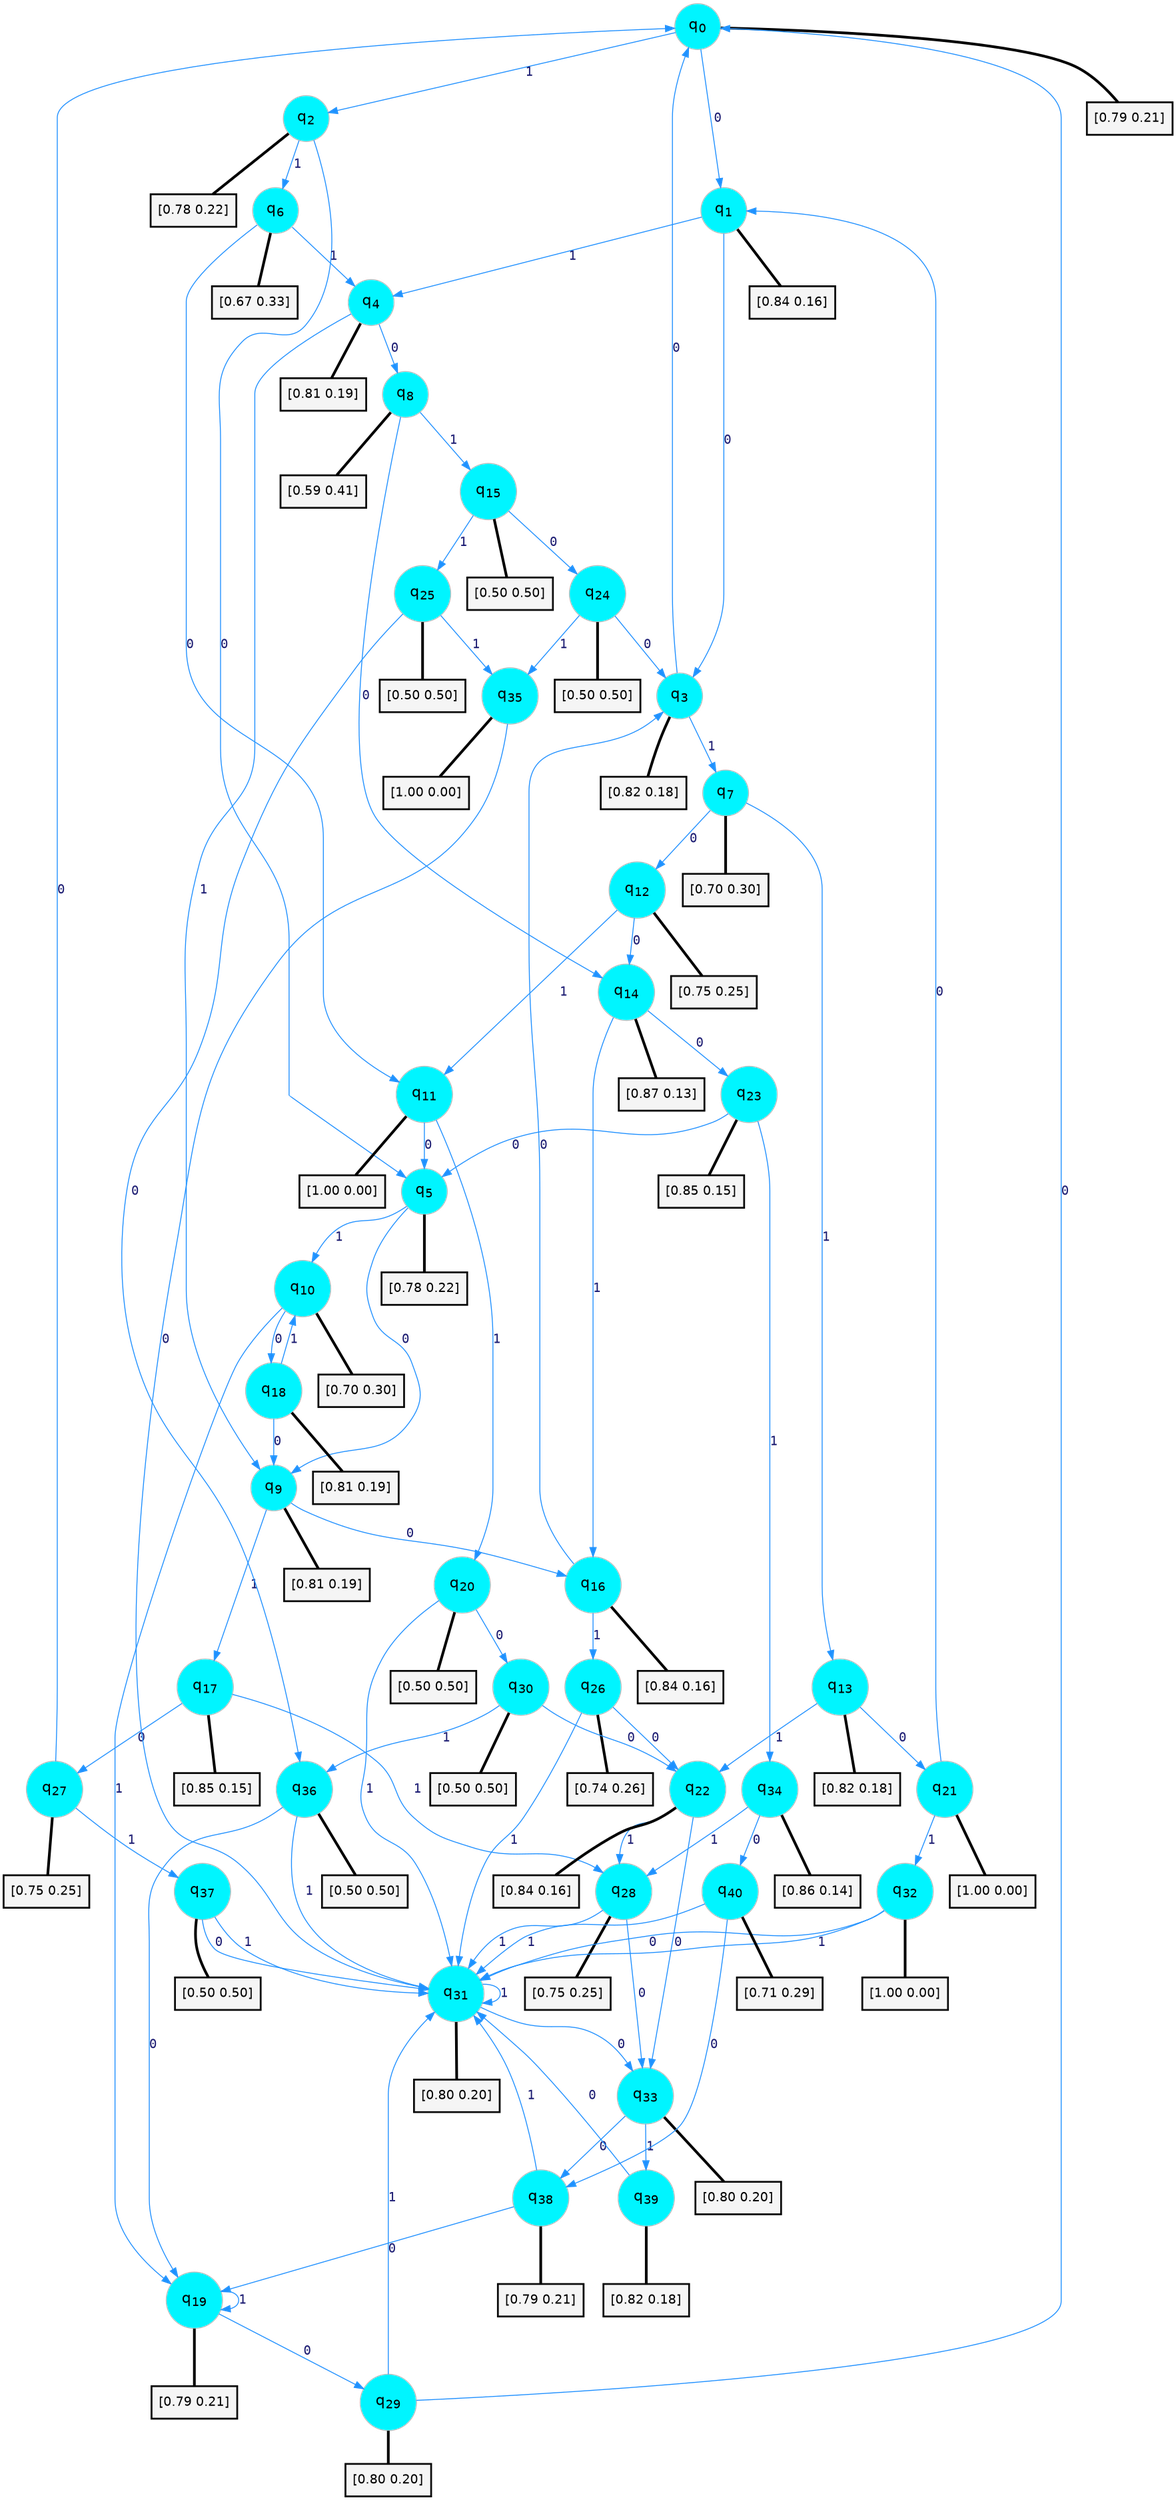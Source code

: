 digraph G {
graph [
bgcolor=transparent, dpi=300, rankdir=TD, size="40,25"];
node [
color=gray, fillcolor=turquoise1, fontcolor=black, fontname=Helvetica, fontsize=16, fontweight=bold, shape=circle, style=filled];
edge [
arrowsize=1, color=dodgerblue1, fontcolor=midnightblue, fontname=courier, fontweight=bold, penwidth=1, style=solid, weight=20];
0[label=<q<SUB>0</SUB>>];
1[label=<q<SUB>1</SUB>>];
2[label=<q<SUB>2</SUB>>];
3[label=<q<SUB>3</SUB>>];
4[label=<q<SUB>4</SUB>>];
5[label=<q<SUB>5</SUB>>];
6[label=<q<SUB>6</SUB>>];
7[label=<q<SUB>7</SUB>>];
8[label=<q<SUB>8</SUB>>];
9[label=<q<SUB>9</SUB>>];
10[label=<q<SUB>10</SUB>>];
11[label=<q<SUB>11</SUB>>];
12[label=<q<SUB>12</SUB>>];
13[label=<q<SUB>13</SUB>>];
14[label=<q<SUB>14</SUB>>];
15[label=<q<SUB>15</SUB>>];
16[label=<q<SUB>16</SUB>>];
17[label=<q<SUB>17</SUB>>];
18[label=<q<SUB>18</SUB>>];
19[label=<q<SUB>19</SUB>>];
20[label=<q<SUB>20</SUB>>];
21[label=<q<SUB>21</SUB>>];
22[label=<q<SUB>22</SUB>>];
23[label=<q<SUB>23</SUB>>];
24[label=<q<SUB>24</SUB>>];
25[label=<q<SUB>25</SUB>>];
26[label=<q<SUB>26</SUB>>];
27[label=<q<SUB>27</SUB>>];
28[label=<q<SUB>28</SUB>>];
29[label=<q<SUB>29</SUB>>];
30[label=<q<SUB>30</SUB>>];
31[label=<q<SUB>31</SUB>>];
32[label=<q<SUB>32</SUB>>];
33[label=<q<SUB>33</SUB>>];
34[label=<q<SUB>34</SUB>>];
35[label=<q<SUB>35</SUB>>];
36[label=<q<SUB>36</SUB>>];
37[label=<q<SUB>37</SUB>>];
38[label=<q<SUB>38</SUB>>];
39[label=<q<SUB>39</SUB>>];
40[label=<q<SUB>40</SUB>>];
41[label="[0.79 0.21]", shape=box,fontcolor=black, fontname=Helvetica, fontsize=14, penwidth=2, fillcolor=whitesmoke,color=black];
42[label="[0.84 0.16]", shape=box,fontcolor=black, fontname=Helvetica, fontsize=14, penwidth=2, fillcolor=whitesmoke,color=black];
43[label="[0.78 0.22]", shape=box,fontcolor=black, fontname=Helvetica, fontsize=14, penwidth=2, fillcolor=whitesmoke,color=black];
44[label="[0.82 0.18]", shape=box,fontcolor=black, fontname=Helvetica, fontsize=14, penwidth=2, fillcolor=whitesmoke,color=black];
45[label="[0.81 0.19]", shape=box,fontcolor=black, fontname=Helvetica, fontsize=14, penwidth=2, fillcolor=whitesmoke,color=black];
46[label="[0.78 0.22]", shape=box,fontcolor=black, fontname=Helvetica, fontsize=14, penwidth=2, fillcolor=whitesmoke,color=black];
47[label="[0.67 0.33]", shape=box,fontcolor=black, fontname=Helvetica, fontsize=14, penwidth=2, fillcolor=whitesmoke,color=black];
48[label="[0.70 0.30]", shape=box,fontcolor=black, fontname=Helvetica, fontsize=14, penwidth=2, fillcolor=whitesmoke,color=black];
49[label="[0.59 0.41]", shape=box,fontcolor=black, fontname=Helvetica, fontsize=14, penwidth=2, fillcolor=whitesmoke,color=black];
50[label="[0.81 0.19]", shape=box,fontcolor=black, fontname=Helvetica, fontsize=14, penwidth=2, fillcolor=whitesmoke,color=black];
51[label="[0.70 0.30]", shape=box,fontcolor=black, fontname=Helvetica, fontsize=14, penwidth=2, fillcolor=whitesmoke,color=black];
52[label="[1.00 0.00]", shape=box,fontcolor=black, fontname=Helvetica, fontsize=14, penwidth=2, fillcolor=whitesmoke,color=black];
53[label="[0.75 0.25]", shape=box,fontcolor=black, fontname=Helvetica, fontsize=14, penwidth=2, fillcolor=whitesmoke,color=black];
54[label="[0.82 0.18]", shape=box,fontcolor=black, fontname=Helvetica, fontsize=14, penwidth=2, fillcolor=whitesmoke,color=black];
55[label="[0.87 0.13]", shape=box,fontcolor=black, fontname=Helvetica, fontsize=14, penwidth=2, fillcolor=whitesmoke,color=black];
56[label="[0.50 0.50]", shape=box,fontcolor=black, fontname=Helvetica, fontsize=14, penwidth=2, fillcolor=whitesmoke,color=black];
57[label="[0.84 0.16]", shape=box,fontcolor=black, fontname=Helvetica, fontsize=14, penwidth=2, fillcolor=whitesmoke,color=black];
58[label="[0.85 0.15]", shape=box,fontcolor=black, fontname=Helvetica, fontsize=14, penwidth=2, fillcolor=whitesmoke,color=black];
59[label="[0.81 0.19]", shape=box,fontcolor=black, fontname=Helvetica, fontsize=14, penwidth=2, fillcolor=whitesmoke,color=black];
60[label="[0.79 0.21]", shape=box,fontcolor=black, fontname=Helvetica, fontsize=14, penwidth=2, fillcolor=whitesmoke,color=black];
61[label="[0.50 0.50]", shape=box,fontcolor=black, fontname=Helvetica, fontsize=14, penwidth=2, fillcolor=whitesmoke,color=black];
62[label="[1.00 0.00]", shape=box,fontcolor=black, fontname=Helvetica, fontsize=14, penwidth=2, fillcolor=whitesmoke,color=black];
63[label="[0.84 0.16]", shape=box,fontcolor=black, fontname=Helvetica, fontsize=14, penwidth=2, fillcolor=whitesmoke,color=black];
64[label="[0.85 0.15]", shape=box,fontcolor=black, fontname=Helvetica, fontsize=14, penwidth=2, fillcolor=whitesmoke,color=black];
65[label="[0.50 0.50]", shape=box,fontcolor=black, fontname=Helvetica, fontsize=14, penwidth=2, fillcolor=whitesmoke,color=black];
66[label="[0.50 0.50]", shape=box,fontcolor=black, fontname=Helvetica, fontsize=14, penwidth=2, fillcolor=whitesmoke,color=black];
67[label="[0.74 0.26]", shape=box,fontcolor=black, fontname=Helvetica, fontsize=14, penwidth=2, fillcolor=whitesmoke,color=black];
68[label="[0.75 0.25]", shape=box,fontcolor=black, fontname=Helvetica, fontsize=14, penwidth=2, fillcolor=whitesmoke,color=black];
69[label="[0.75 0.25]", shape=box,fontcolor=black, fontname=Helvetica, fontsize=14, penwidth=2, fillcolor=whitesmoke,color=black];
70[label="[0.80 0.20]", shape=box,fontcolor=black, fontname=Helvetica, fontsize=14, penwidth=2, fillcolor=whitesmoke,color=black];
71[label="[0.50 0.50]", shape=box,fontcolor=black, fontname=Helvetica, fontsize=14, penwidth=2, fillcolor=whitesmoke,color=black];
72[label="[0.80 0.20]", shape=box,fontcolor=black, fontname=Helvetica, fontsize=14, penwidth=2, fillcolor=whitesmoke,color=black];
73[label="[1.00 0.00]", shape=box,fontcolor=black, fontname=Helvetica, fontsize=14, penwidth=2, fillcolor=whitesmoke,color=black];
74[label="[0.80 0.20]", shape=box,fontcolor=black, fontname=Helvetica, fontsize=14, penwidth=2, fillcolor=whitesmoke,color=black];
75[label="[0.86 0.14]", shape=box,fontcolor=black, fontname=Helvetica, fontsize=14, penwidth=2, fillcolor=whitesmoke,color=black];
76[label="[1.00 0.00]", shape=box,fontcolor=black, fontname=Helvetica, fontsize=14, penwidth=2, fillcolor=whitesmoke,color=black];
77[label="[0.50 0.50]", shape=box,fontcolor=black, fontname=Helvetica, fontsize=14, penwidth=2, fillcolor=whitesmoke,color=black];
78[label="[0.50 0.50]", shape=box,fontcolor=black, fontname=Helvetica, fontsize=14, penwidth=2, fillcolor=whitesmoke,color=black];
79[label="[0.79 0.21]", shape=box,fontcolor=black, fontname=Helvetica, fontsize=14, penwidth=2, fillcolor=whitesmoke,color=black];
80[label="[0.82 0.18]", shape=box,fontcolor=black, fontname=Helvetica, fontsize=14, penwidth=2, fillcolor=whitesmoke,color=black];
81[label="[0.71 0.29]", shape=box,fontcolor=black, fontname=Helvetica, fontsize=14, penwidth=2, fillcolor=whitesmoke,color=black];
0->1 [label=0];
0->2 [label=1];
0->41 [arrowhead=none, penwidth=3,color=black];
1->3 [label=0];
1->4 [label=1];
1->42 [arrowhead=none, penwidth=3,color=black];
2->5 [label=0];
2->6 [label=1];
2->43 [arrowhead=none, penwidth=3,color=black];
3->0 [label=0];
3->7 [label=1];
3->44 [arrowhead=none, penwidth=3,color=black];
4->8 [label=0];
4->9 [label=1];
4->45 [arrowhead=none, penwidth=3,color=black];
5->9 [label=0];
5->10 [label=1];
5->46 [arrowhead=none, penwidth=3,color=black];
6->11 [label=0];
6->4 [label=1];
6->47 [arrowhead=none, penwidth=3,color=black];
7->12 [label=0];
7->13 [label=1];
7->48 [arrowhead=none, penwidth=3,color=black];
8->14 [label=0];
8->15 [label=1];
8->49 [arrowhead=none, penwidth=3,color=black];
9->16 [label=0];
9->17 [label=1];
9->50 [arrowhead=none, penwidth=3,color=black];
10->18 [label=0];
10->19 [label=1];
10->51 [arrowhead=none, penwidth=3,color=black];
11->5 [label=0];
11->20 [label=1];
11->52 [arrowhead=none, penwidth=3,color=black];
12->14 [label=0];
12->11 [label=1];
12->53 [arrowhead=none, penwidth=3,color=black];
13->21 [label=0];
13->22 [label=1];
13->54 [arrowhead=none, penwidth=3,color=black];
14->23 [label=0];
14->16 [label=1];
14->55 [arrowhead=none, penwidth=3,color=black];
15->24 [label=0];
15->25 [label=1];
15->56 [arrowhead=none, penwidth=3,color=black];
16->3 [label=0];
16->26 [label=1];
16->57 [arrowhead=none, penwidth=3,color=black];
17->27 [label=0];
17->28 [label=1];
17->58 [arrowhead=none, penwidth=3,color=black];
18->9 [label=0];
18->10 [label=1];
18->59 [arrowhead=none, penwidth=3,color=black];
19->29 [label=0];
19->19 [label=1];
19->60 [arrowhead=none, penwidth=3,color=black];
20->30 [label=0];
20->31 [label=1];
20->61 [arrowhead=none, penwidth=3,color=black];
21->1 [label=0];
21->32 [label=1];
21->62 [arrowhead=none, penwidth=3,color=black];
22->33 [label=0];
22->28 [label=1];
22->63 [arrowhead=none, penwidth=3,color=black];
23->5 [label=0];
23->34 [label=1];
23->64 [arrowhead=none, penwidth=3,color=black];
24->3 [label=0];
24->35 [label=1];
24->65 [arrowhead=none, penwidth=3,color=black];
25->36 [label=0];
25->35 [label=1];
25->66 [arrowhead=none, penwidth=3,color=black];
26->22 [label=0];
26->31 [label=1];
26->67 [arrowhead=none, penwidth=3,color=black];
27->0 [label=0];
27->37 [label=1];
27->68 [arrowhead=none, penwidth=3,color=black];
28->33 [label=0];
28->31 [label=1];
28->69 [arrowhead=none, penwidth=3,color=black];
29->0 [label=0];
29->31 [label=1];
29->70 [arrowhead=none, penwidth=3,color=black];
30->22 [label=0];
30->36 [label=1];
30->71 [arrowhead=none, penwidth=3,color=black];
31->33 [label=0];
31->31 [label=1];
31->72 [arrowhead=none, penwidth=3,color=black];
32->31 [label=0];
32->31 [label=1];
32->73 [arrowhead=none, penwidth=3,color=black];
33->38 [label=0];
33->39 [label=1];
33->74 [arrowhead=none, penwidth=3,color=black];
34->40 [label=0];
34->28 [label=1];
34->75 [arrowhead=none, penwidth=3,color=black];
35->31 [label=0];
35->76 [arrowhead=none, penwidth=3,color=black];
36->19 [label=0];
36->31 [label=1];
36->77 [arrowhead=none, penwidth=3,color=black];
37->31 [label=0];
37->31 [label=1];
37->78 [arrowhead=none, penwidth=3,color=black];
38->19 [label=0];
38->31 [label=1];
38->79 [arrowhead=none, penwidth=3,color=black];
39->31 [label=0];
39->80 [arrowhead=none, penwidth=3,color=black];
40->38 [label=0];
40->31 [label=1];
40->81 [arrowhead=none, penwidth=3,color=black];
}
